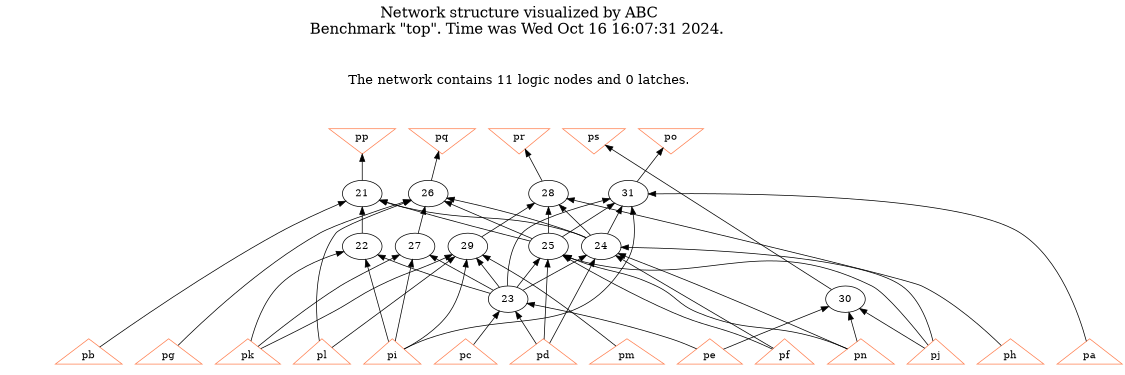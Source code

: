 # Network structure generated by ABC

digraph network {
size = "7.5,10";
center = true;
edge [dir = back];

{
  node [shape = plaintext];
  edge [style = invis];
  LevelTitle1 [label=""];
  LevelTitle2 [label=""];
  Level4 [label = ""];
  Level3 [label = ""];
  Level2 [label = ""];
  Level1 [label = ""];
  Level0 [label = ""];
  LevelTitle1 ->  LevelTitle2 ->  Level4 ->  Level3 ->  Level2 ->  Level1 ->  Level0;
}

{
  rank = same;
  LevelTitle1;
  title1 [shape=plaintext,
          fontsize=20,
          fontname = "Times-Roman",
          label="Network structure visualized by ABC\nBenchmark \"top\". Time was Wed Oct 16 16:07:31 2024. "
         ];
}

{
  rank = same;
  LevelTitle2;
  title2 [shape=plaintext,
          fontsize=18,
          fontname = "Times-Roman",
          label="The network contains 11 logic nodes and 0 latches.\n"
         ];
}

{
  rank = same;
  Level4;
  Node15 [label = "pp", shape = invtriangle, color = coral, fillcolor = coral];
  Node16 [label = "pq", shape = invtriangle, color = coral, fillcolor = coral];
  Node17 [label = "pr", shape = invtriangle, color = coral, fillcolor = coral];
  Node18 [label = "ps", shape = invtriangle, color = coral, fillcolor = coral];
  Node19 [label = "po", shape = invtriangle, color = coral, fillcolor = coral];
}

{
  rank = same;
  Level3;
  Node21 [label = "21\n", shape = ellipse];
  Node26 [label = "26\n", shape = ellipse];
  Node28 [label = "28\n", shape = ellipse];
  Node31 [label = "31\n", shape = ellipse];
}

{
  rank = same;
  Level2;
  Node22 [label = "22\n", shape = ellipse];
  Node24 [label = "24\n", shape = ellipse];
  Node25 [label = "25\n", shape = ellipse];
  Node27 [label = "27\n", shape = ellipse];
  Node29 [label = "29\n", shape = ellipse];
}

{
  rank = same;
  Level1;
  Node23 [label = "23\n", shape = ellipse];
  Node30 [label = "30\n", shape = ellipse];
}

{
  rank = same;
  Level0;
  Node1 [label = "pa", shape = triangle, color = coral, fillcolor = coral];
  Node2 [label = "pb", shape = triangle, color = coral, fillcolor = coral];
  Node3 [label = "pc", shape = triangle, color = coral, fillcolor = coral];
  Node4 [label = "pd", shape = triangle, color = coral, fillcolor = coral];
  Node5 [label = "pe", shape = triangle, color = coral, fillcolor = coral];
  Node6 [label = "pf", shape = triangle, color = coral, fillcolor = coral];
  Node7 [label = "pg", shape = triangle, color = coral, fillcolor = coral];
  Node8 [label = "ph", shape = triangle, color = coral, fillcolor = coral];
  Node9 [label = "pi", shape = triangle, color = coral, fillcolor = coral];
  Node10 [label = "pj", shape = triangle, color = coral, fillcolor = coral];
  Node11 [label = "pk", shape = triangle, color = coral, fillcolor = coral];
  Node12 [label = "pl", shape = triangle, color = coral, fillcolor = coral];
  Node13 [label = "pm", shape = triangle, color = coral, fillcolor = coral];
  Node14 [label = "pn", shape = triangle, color = coral, fillcolor = coral];
}

title1 -> title2 [style = invis];
title2 -> Node15 [style = invis];
title2 -> Node16 [style = invis];
title2 -> Node17 [style = invis];
title2 -> Node18 [style = invis];
title2 -> Node19 [style = invis];
Node15 -> Node16 [style = invis];
Node16 -> Node17 [style = invis];
Node17 -> Node18 [style = invis];
Node18 -> Node19 [style = invis];
Node15 -> Node21 [style = solid];
Node16 -> Node26 [style = solid];
Node17 -> Node28 [style = solid];
Node18 -> Node30 [style = solid];
Node19 -> Node31 [style = solid];
Node21 -> Node22 [style = solid];
Node21 -> Node24 [style = solid];
Node21 -> Node25 [style = solid];
Node21 -> Node2 [style = solid];
Node22 -> Node23 [style = solid];
Node22 -> Node9 [style = solid];
Node22 -> Node11 [style = solid];
Node23 -> Node3 [style = solid];
Node23 -> Node4 [style = solid];
Node23 -> Node5 [style = solid];
Node24 -> Node23 [style = solid];
Node24 -> Node4 [style = solid];
Node24 -> Node6 [style = solid];
Node24 -> Node10 [style = solid];
Node24 -> Node14 [style = solid];
Node25 -> Node23 [style = solid];
Node25 -> Node4 [style = solid];
Node25 -> Node6 [style = solid];
Node25 -> Node10 [style = solid];
Node25 -> Node14 [style = solid];
Node26 -> Node24 [style = solid];
Node26 -> Node25 [style = solid];
Node26 -> Node27 [style = solid];
Node26 -> Node7 [style = solid];
Node26 -> Node12 [style = solid];
Node27 -> Node23 [style = solid];
Node27 -> Node9 [style = solid];
Node27 -> Node11 [style = solid];
Node28 -> Node24 [style = solid];
Node28 -> Node25 [style = solid];
Node28 -> Node29 [style = solid];
Node28 -> Node8 [style = solid];
Node29 -> Node23 [style = solid];
Node29 -> Node9 [style = solid];
Node29 -> Node11 [style = solid];
Node29 -> Node12 [style = solid];
Node29 -> Node13 [style = solid];
Node30 -> Node5 [style = solid];
Node30 -> Node10 [style = solid];
Node30 -> Node14 [style = solid];
Node31 -> Node24 [style = solid];
Node31 -> Node25 [style = solid];
Node31 -> Node23 [style = solid];
Node31 -> Node1 [style = solid];
Node31 -> Node9 [style = solid];
}

